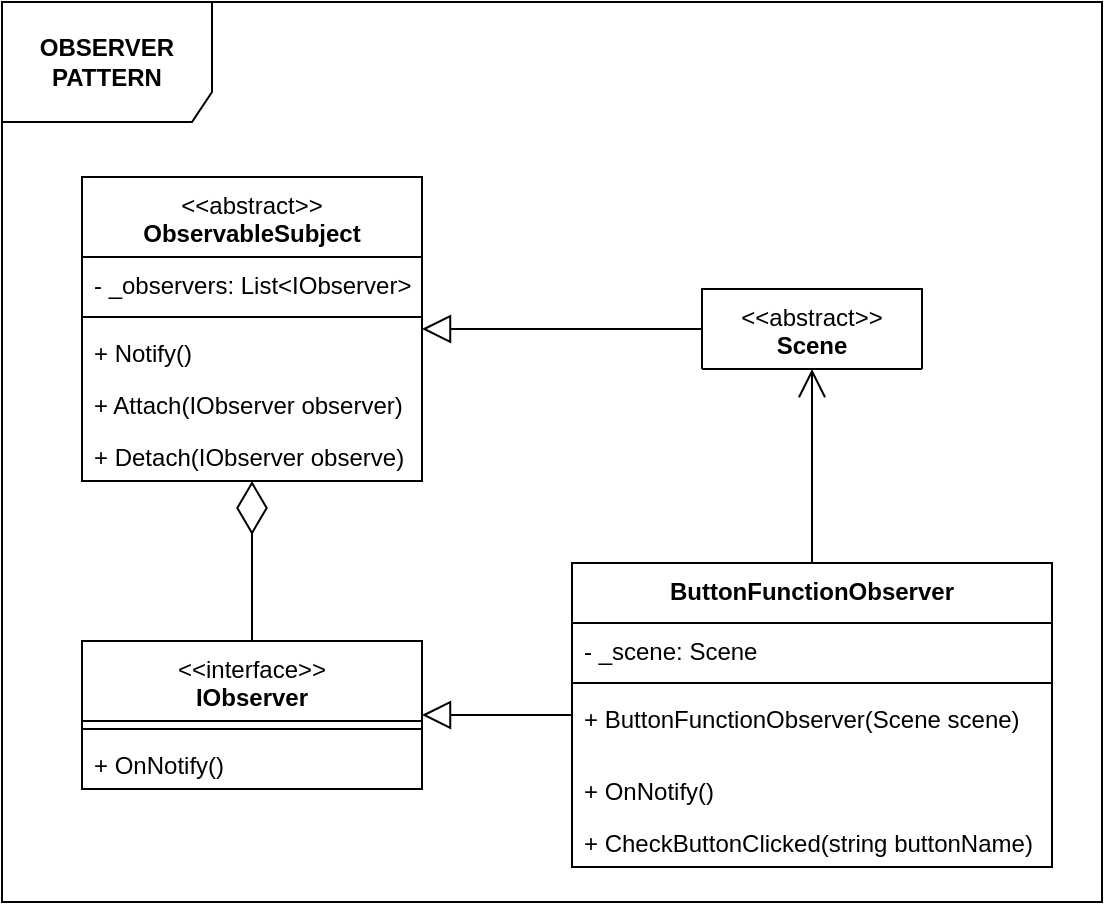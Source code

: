 <mxfile version="21.3.5" type="device">
  <diagram name="Page-1" id="hh77ayD9KTFoxCwlwQIS">
    <mxGraphModel dx="463" dy="1874" grid="1" gridSize="10" guides="1" tooltips="1" connect="1" arrows="1" fold="1" page="1" pageScale="1" pageWidth="850" pageHeight="1100" math="0" shadow="0">
      <root>
        <mxCell id="0" />
        <mxCell id="1" parent="0" />
        <mxCell id="I0cuDsVfG9cFiM9CJjJS-1" value="&lt;span style=&quot;font-weight: normal;&quot;&gt;&amp;lt;&amp;lt;abstract&amp;gt;&amp;gt;&lt;/span&gt;&lt;br&gt;ObservableSubject" style="swimlane;fontStyle=1;align=center;verticalAlign=top;childLayout=stackLayout;horizontal=1;startSize=40;horizontalStack=0;resizeParent=1;resizeParentMax=0;resizeLast=0;collapsible=1;marginBottom=0;whiteSpace=wrap;html=1;" vertex="1" parent="1">
          <mxGeometry x="1140" y="-952.5" width="170" height="152" as="geometry">
            <mxRectangle x="1190" y="-837" width="150" height="40" as="alternateBounds" />
          </mxGeometry>
        </mxCell>
        <mxCell id="I0cuDsVfG9cFiM9CJjJS-2" value="- _observers: List&amp;lt;IObserver&amp;gt;" style="text;strokeColor=none;fillColor=none;align=left;verticalAlign=top;spacingLeft=4;spacingRight=4;overflow=hidden;rotatable=0;points=[[0,0.5],[1,0.5]];portConstraint=eastwest;whiteSpace=wrap;html=1;" vertex="1" parent="I0cuDsVfG9cFiM9CJjJS-1">
          <mxGeometry y="40" width="170" height="26" as="geometry" />
        </mxCell>
        <mxCell id="I0cuDsVfG9cFiM9CJjJS-3" value="" style="line;strokeWidth=1;fillColor=none;align=left;verticalAlign=middle;spacingTop=-1;spacingLeft=3;spacingRight=3;rotatable=0;labelPosition=right;points=[];portConstraint=eastwest;strokeColor=inherit;" vertex="1" parent="I0cuDsVfG9cFiM9CJjJS-1">
          <mxGeometry y="66" width="170" height="8" as="geometry" />
        </mxCell>
        <mxCell id="I0cuDsVfG9cFiM9CJjJS-4" value="+ Notify()" style="text;strokeColor=none;fillColor=none;align=left;verticalAlign=top;spacingLeft=4;spacingRight=4;overflow=hidden;rotatable=0;points=[[0,0.5],[1,0.5]];portConstraint=eastwest;whiteSpace=wrap;html=1;" vertex="1" parent="I0cuDsVfG9cFiM9CJjJS-1">
          <mxGeometry y="74" width="170" height="26" as="geometry" />
        </mxCell>
        <mxCell id="I0cuDsVfG9cFiM9CJjJS-5" value="+ Attach(IObserver observer)" style="text;strokeColor=none;fillColor=none;align=left;verticalAlign=top;spacingLeft=4;spacingRight=4;overflow=hidden;rotatable=0;points=[[0,0.5],[1,0.5]];portConstraint=eastwest;whiteSpace=wrap;html=1;" vertex="1" parent="I0cuDsVfG9cFiM9CJjJS-1">
          <mxGeometry y="100" width="170" height="26" as="geometry" />
        </mxCell>
        <mxCell id="I0cuDsVfG9cFiM9CJjJS-6" value="+ Detach(IObserver observe)" style="text;strokeColor=none;fillColor=none;align=left;verticalAlign=top;spacingLeft=4;spacingRight=4;overflow=hidden;rotatable=0;points=[[0,0.5],[1,0.5]];portConstraint=eastwest;whiteSpace=wrap;html=1;" vertex="1" parent="I0cuDsVfG9cFiM9CJjJS-1">
          <mxGeometry y="126" width="170" height="26" as="geometry" />
        </mxCell>
        <mxCell id="I0cuDsVfG9cFiM9CJjJS-7" value="&lt;span style=&quot;font-weight: normal;&quot;&gt;&amp;lt;&amp;lt;interface&amp;gt;&amp;gt;&lt;/span&gt;&lt;br&gt;IObserver" style="swimlane;fontStyle=1;align=center;verticalAlign=top;childLayout=stackLayout;horizontal=1;startSize=40;horizontalStack=0;resizeParent=1;resizeParentMax=0;resizeLast=0;collapsible=1;marginBottom=0;whiteSpace=wrap;html=1;" vertex="1" parent="1">
          <mxGeometry x="1140" y="-720.5" width="170" height="74" as="geometry">
            <mxRectangle x="1210" y="-690" width="110" height="40" as="alternateBounds" />
          </mxGeometry>
        </mxCell>
        <mxCell id="I0cuDsVfG9cFiM9CJjJS-8" value="" style="line;strokeWidth=1;fillColor=none;align=left;verticalAlign=middle;spacingTop=-1;spacingLeft=3;spacingRight=3;rotatable=0;labelPosition=right;points=[];portConstraint=eastwest;strokeColor=inherit;" vertex="1" parent="I0cuDsVfG9cFiM9CJjJS-7">
          <mxGeometry y="40" width="170" height="8" as="geometry" />
        </mxCell>
        <mxCell id="I0cuDsVfG9cFiM9CJjJS-9" value="+ OnNotify()" style="text;strokeColor=none;fillColor=none;align=left;verticalAlign=top;spacingLeft=4;spacingRight=4;overflow=hidden;rotatable=0;points=[[0,0.5],[1,0.5]];portConstraint=eastwest;whiteSpace=wrap;html=1;" vertex="1" parent="I0cuDsVfG9cFiM9CJjJS-7">
          <mxGeometry y="48" width="170" height="26" as="geometry" />
        </mxCell>
        <mxCell id="I0cuDsVfG9cFiM9CJjJS-10" value="ButtonFunctionObserver" style="swimlane;fontStyle=1;align=center;verticalAlign=top;childLayout=stackLayout;horizontal=1;startSize=30;horizontalStack=0;resizeParent=1;resizeParentMax=0;resizeLast=0;collapsible=1;marginBottom=0;whiteSpace=wrap;html=1;" vertex="1" parent="1">
          <mxGeometry x="1385" y="-759.5" width="240" height="152" as="geometry">
            <mxRectangle x="1430" y="-655" width="170" height="30" as="alternateBounds" />
          </mxGeometry>
        </mxCell>
        <mxCell id="I0cuDsVfG9cFiM9CJjJS-11" value="- _scene: Scene" style="text;strokeColor=none;fillColor=none;align=left;verticalAlign=top;spacingLeft=4;spacingRight=4;overflow=hidden;rotatable=0;points=[[0,0.5],[1,0.5]];portConstraint=eastwest;whiteSpace=wrap;html=1;" vertex="1" parent="I0cuDsVfG9cFiM9CJjJS-10">
          <mxGeometry y="30" width="240" height="26" as="geometry" />
        </mxCell>
        <mxCell id="I0cuDsVfG9cFiM9CJjJS-12" value="" style="line;strokeWidth=1;fillColor=none;align=left;verticalAlign=middle;spacingTop=-1;spacingLeft=3;spacingRight=3;rotatable=0;labelPosition=right;points=[];portConstraint=eastwest;strokeColor=inherit;" vertex="1" parent="I0cuDsVfG9cFiM9CJjJS-10">
          <mxGeometry y="56" width="240" height="8" as="geometry" />
        </mxCell>
        <mxCell id="I0cuDsVfG9cFiM9CJjJS-13" value="+&amp;nbsp;ButtonFunctionObserver(Scene scene)" style="text;strokeColor=none;fillColor=none;align=left;verticalAlign=top;spacingLeft=4;spacingRight=4;overflow=hidden;rotatable=0;points=[[0,0.5],[1,0.5]];portConstraint=eastwest;whiteSpace=wrap;html=1;" vertex="1" parent="I0cuDsVfG9cFiM9CJjJS-10">
          <mxGeometry y="64" width="240" height="36" as="geometry" />
        </mxCell>
        <mxCell id="I0cuDsVfG9cFiM9CJjJS-14" value="+ OnNotify()" style="text;strokeColor=none;fillColor=none;align=left;verticalAlign=top;spacingLeft=4;spacingRight=4;overflow=hidden;rotatable=0;points=[[0,0.5],[1,0.5]];portConstraint=eastwest;whiteSpace=wrap;html=1;" vertex="1" parent="I0cuDsVfG9cFiM9CJjJS-10">
          <mxGeometry y="100" width="240" height="26" as="geometry" />
        </mxCell>
        <mxCell id="I0cuDsVfG9cFiM9CJjJS-15" value="+&amp;nbsp;CheckButtonClicked(string buttonName)" style="text;strokeColor=none;fillColor=none;align=left;verticalAlign=top;spacingLeft=4;spacingRight=4;overflow=hidden;rotatable=0;points=[[0,0.5],[1,0.5]];portConstraint=eastwest;whiteSpace=wrap;html=1;" vertex="1" parent="I0cuDsVfG9cFiM9CJjJS-10">
          <mxGeometry y="126" width="240" height="26" as="geometry" />
        </mxCell>
        <mxCell id="I0cuDsVfG9cFiM9CJjJS-16" value="" style="endArrow=diamondThin;endFill=0;endSize=24;html=1;rounded=0;" edge="1" parent="1" source="I0cuDsVfG9cFiM9CJjJS-7" target="I0cuDsVfG9cFiM9CJjJS-1">
          <mxGeometry width="160" relative="1" as="geometry">
            <mxPoint x="1032" y="-847.5" as="sourcePoint" />
            <mxPoint x="1032" y="-905.5" as="targetPoint" />
          </mxGeometry>
        </mxCell>
        <mxCell id="I0cuDsVfG9cFiM9CJjJS-17" value="&lt;span style=&quot;font-weight: normal;&quot;&gt;&amp;lt;&amp;lt;abstract&amp;gt;&amp;gt;&lt;/span&gt;&lt;br&gt;Scene" style="swimlane;fontStyle=1;align=center;verticalAlign=top;childLayout=stackLayout;horizontal=1;startSize=40;horizontalStack=0;resizeParent=1;resizeParentMax=0;resizeLast=0;collapsible=1;marginBottom=0;whiteSpace=wrap;html=1;" vertex="1" collapsed="1" parent="1">
          <mxGeometry x="1450" y="-896.5" width="110" height="40" as="geometry">
            <mxRectangle x="1430" y="-1090" width="160" height="250" as="alternateBounds" />
          </mxGeometry>
        </mxCell>
        <mxCell id="I0cuDsVfG9cFiM9CJjJS-18" value="-&amp;nbsp;_buttons: List&amp;lt;Button&amp;gt;" style="text;strokeColor=none;fillColor=none;align=left;verticalAlign=top;spacingLeft=4;spacingRight=4;overflow=hidden;rotatable=0;points=[[0,0.5],[1,0.5]];portConstraint=eastwest;whiteSpace=wrap;html=1;" vertex="1" parent="I0cuDsVfG9cFiM9CJjJS-17">
          <mxGeometry y="40" width="160" height="26" as="geometry" />
        </mxCell>
        <mxCell id="I0cuDsVfG9cFiM9CJjJS-19" value="" style="line;strokeWidth=1;fillColor=none;align=left;verticalAlign=middle;spacingTop=-1;spacingLeft=3;spacingRight=3;rotatable=0;labelPosition=right;points=[];portConstraint=eastwest;strokeColor=inherit;" vertex="1" parent="I0cuDsVfG9cFiM9CJjJS-17">
          <mxGeometry y="66" width="160" height="8" as="geometry" />
        </mxCell>
        <mxCell id="I0cuDsVfG9cFiM9CJjJS-20" value="+ Scene()" style="text;strokeColor=none;fillColor=none;align=left;verticalAlign=top;spacingLeft=4;spacingRight=4;overflow=hidden;rotatable=0;points=[[0,0.5],[1,0.5]];portConstraint=eastwest;whiteSpace=wrap;html=1;" vertex="1" parent="I0cuDsVfG9cFiM9CJjJS-17">
          <mxGeometry y="74" width="160" height="36" as="geometry" />
        </mxCell>
        <mxCell id="I0cuDsVfG9cFiM9CJjJS-21" value="+ Button: List&amp;lt;Button&amp;gt; &amp;lt;&amp;lt;readonly, property&amp;gt;&amp;gt;" style="text;strokeColor=none;fillColor=none;align=left;verticalAlign=top;spacingLeft=4;spacingRight=4;overflow=hidden;rotatable=0;points=[[0,0.5],[1,0.5]];portConstraint=eastwest;whiteSpace=wrap;html=1;" vertex="1" parent="I0cuDsVfG9cFiM9CJjJS-17">
          <mxGeometry y="110" width="160" height="49" as="geometry" />
        </mxCell>
        <mxCell id="I0cuDsVfG9cFiM9CJjJS-22" value="+ Update() &amp;lt;&amp;lt;virtual&amp;gt;&amp;gt;" style="text;strokeColor=none;fillColor=none;align=left;verticalAlign=top;spacingLeft=4;spacingRight=4;overflow=hidden;rotatable=0;points=[[0,0.5],[1,0.5]];portConstraint=eastwest;whiteSpace=wrap;html=1;" vertex="1" parent="I0cuDsVfG9cFiM9CJjJS-17">
          <mxGeometry y="159" width="160" height="26" as="geometry" />
        </mxCell>
        <mxCell id="I0cuDsVfG9cFiM9CJjJS-23" value="+ Draw() &amp;lt;&amp;lt;virtual&amp;gt;&amp;gt;" style="text;strokeColor=none;fillColor=none;align=left;verticalAlign=top;spacingLeft=4;spacingRight=4;overflow=hidden;rotatable=0;points=[[0,0.5],[1,0.5]];portConstraint=eastwest;whiteSpace=wrap;html=1;" vertex="1" parent="I0cuDsVfG9cFiM9CJjJS-17">
          <mxGeometry y="185" width="160" height="26" as="geometry" />
        </mxCell>
        <mxCell id="I0cuDsVfG9cFiM9CJjJS-24" value="#&amp;nbsp;FetchButton(string name): Button" style="text;strokeColor=none;fillColor=none;align=left;verticalAlign=top;spacingLeft=4;spacingRight=4;overflow=hidden;rotatable=0;points=[[0,0.5],[1,0.5]];portConstraint=eastwest;whiteSpace=wrap;html=1;" vertex="1" parent="I0cuDsVfG9cFiM9CJjJS-17">
          <mxGeometry y="211" width="160" height="39" as="geometry" />
        </mxCell>
        <mxCell id="I0cuDsVfG9cFiM9CJjJS-25" value="" style="endArrow=block;endFill=0;endSize=12;html=1;rounded=0;" edge="1" parent="1" source="I0cuDsVfG9cFiM9CJjJS-17" target="I0cuDsVfG9cFiM9CJjJS-1">
          <mxGeometry width="160" relative="1" as="geometry">
            <mxPoint x="1355" y="-1020.5" as="sourcePoint" />
            <mxPoint x="1324" y="-1020.5" as="targetPoint" />
          </mxGeometry>
        </mxCell>
        <mxCell id="I0cuDsVfG9cFiM9CJjJS-26" value="" style="endArrow=block;endFill=0;endSize=12;html=1;rounded=0;" edge="1" parent="1" source="I0cuDsVfG9cFiM9CJjJS-10" target="I0cuDsVfG9cFiM9CJjJS-7">
          <mxGeometry width="160" relative="1" as="geometry">
            <mxPoint x="1460" y="-866.5" as="sourcePoint" />
            <mxPoint x="1320" y="-866.5" as="targetPoint" />
          </mxGeometry>
        </mxCell>
        <mxCell id="I0cuDsVfG9cFiM9CJjJS-27" value="" style="endArrow=open;endFill=1;endSize=12;html=1;rounded=0;" edge="1" parent="1" source="I0cuDsVfG9cFiM9CJjJS-10" target="I0cuDsVfG9cFiM9CJjJS-17">
          <mxGeometry width="160" relative="1" as="geometry">
            <mxPoint x="1348" y="-540.5" as="sourcePoint" />
            <mxPoint x="1625" y="-539.5" as="targetPoint" />
          </mxGeometry>
        </mxCell>
        <mxCell id="I0cuDsVfG9cFiM9CJjJS-28" value="&lt;b&gt;OBSERVER PATTERN&lt;/b&gt;" style="shape=umlFrame;whiteSpace=wrap;html=1;pointerEvents=0;width=105;height=60;" vertex="1" parent="1">
          <mxGeometry x="1100" y="-1040" width="550" height="450" as="geometry" />
        </mxCell>
      </root>
    </mxGraphModel>
  </diagram>
</mxfile>

